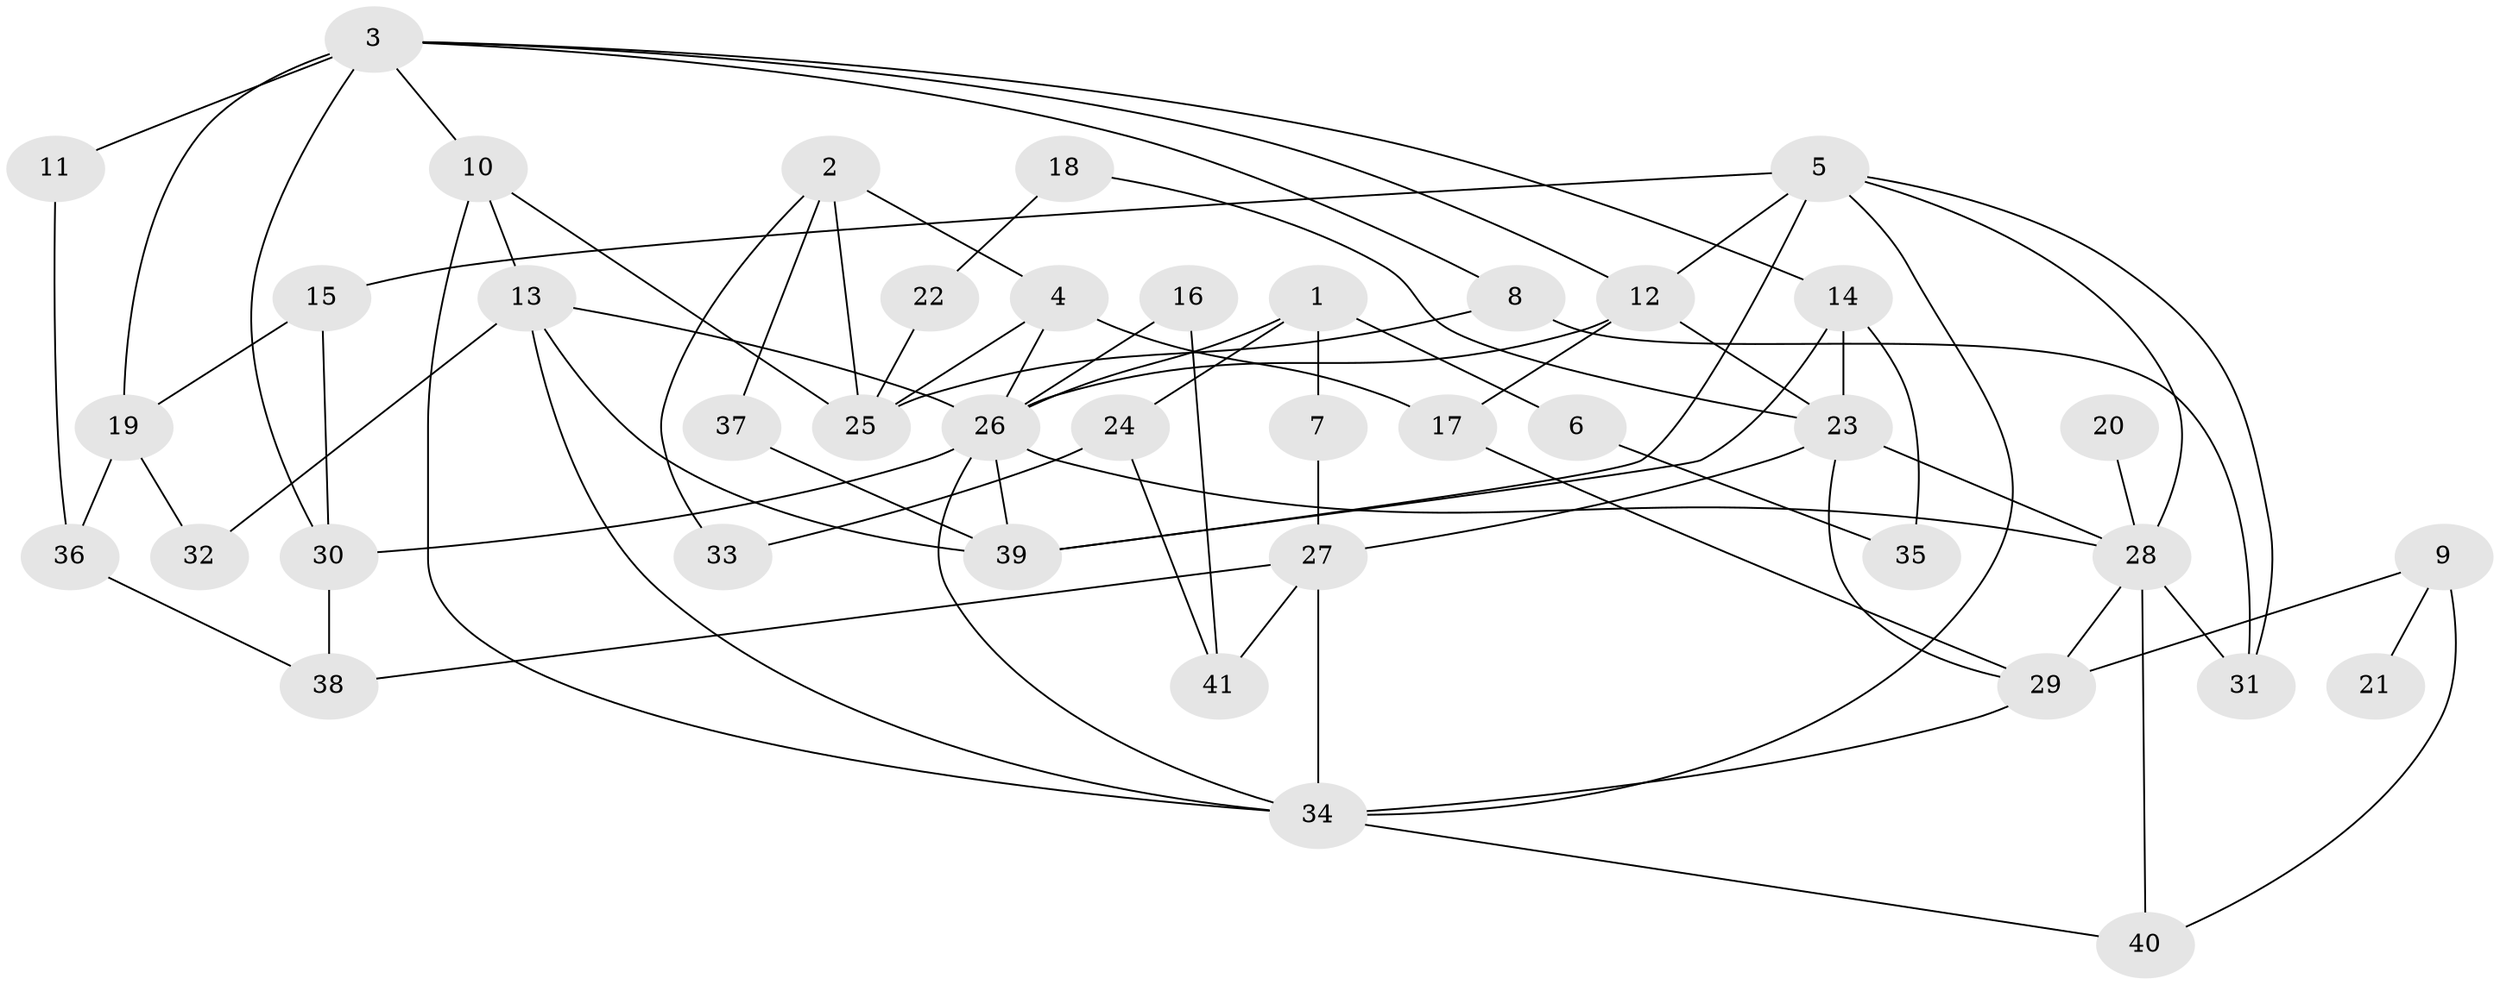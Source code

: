// original degree distribution, {5: 0.039603960396039604, 8: 0.009900990099009901, 4: 0.10891089108910891, 7: 0.04950495049504951, 6: 0.039603960396039604, 3: 0.22772277227722773, 2: 0.2871287128712871, 1: 0.2376237623762376}
// Generated by graph-tools (version 1.1) at 2025/36/03/04/25 23:36:04]
// undirected, 41 vertices, 76 edges
graph export_dot {
  node [color=gray90,style=filled];
  1;
  2;
  3;
  4;
  5;
  6;
  7;
  8;
  9;
  10;
  11;
  12;
  13;
  14;
  15;
  16;
  17;
  18;
  19;
  20;
  21;
  22;
  23;
  24;
  25;
  26;
  27;
  28;
  29;
  30;
  31;
  32;
  33;
  34;
  35;
  36;
  37;
  38;
  39;
  40;
  41;
  1 -- 6 [weight=1.0];
  1 -- 7 [weight=1.0];
  1 -- 24 [weight=1.0];
  1 -- 26 [weight=1.0];
  2 -- 4 [weight=2.0];
  2 -- 25 [weight=1.0];
  2 -- 33 [weight=1.0];
  2 -- 37 [weight=1.0];
  3 -- 8 [weight=1.0];
  3 -- 10 [weight=1.0];
  3 -- 11 [weight=2.0];
  3 -- 12 [weight=1.0];
  3 -- 14 [weight=1.0];
  3 -- 19 [weight=1.0];
  3 -- 30 [weight=1.0];
  4 -- 17 [weight=1.0];
  4 -- 25 [weight=1.0];
  4 -- 26 [weight=1.0];
  5 -- 12 [weight=1.0];
  5 -- 15 [weight=1.0];
  5 -- 28 [weight=1.0];
  5 -- 31 [weight=1.0];
  5 -- 34 [weight=1.0];
  5 -- 39 [weight=1.0];
  6 -- 35 [weight=1.0];
  7 -- 27 [weight=1.0];
  8 -- 25 [weight=1.0];
  8 -- 31 [weight=1.0];
  9 -- 21 [weight=1.0];
  9 -- 29 [weight=1.0];
  9 -- 40 [weight=1.0];
  10 -- 13 [weight=1.0];
  10 -- 25 [weight=1.0];
  10 -- 34 [weight=1.0];
  11 -- 36 [weight=1.0];
  12 -- 17 [weight=1.0];
  12 -- 23 [weight=1.0];
  12 -- 26 [weight=1.0];
  13 -- 26 [weight=1.0];
  13 -- 32 [weight=1.0];
  13 -- 34 [weight=1.0];
  13 -- 39 [weight=1.0];
  14 -- 23 [weight=1.0];
  14 -- 35 [weight=1.0];
  14 -- 39 [weight=1.0];
  15 -- 19 [weight=1.0];
  15 -- 30 [weight=1.0];
  16 -- 26 [weight=1.0];
  16 -- 41 [weight=1.0];
  17 -- 29 [weight=1.0];
  18 -- 22 [weight=1.0];
  18 -- 23 [weight=1.0];
  19 -- 32 [weight=1.0];
  19 -- 36 [weight=1.0];
  20 -- 28 [weight=1.0];
  22 -- 25 [weight=1.0];
  23 -- 27 [weight=1.0];
  23 -- 28 [weight=1.0];
  23 -- 29 [weight=1.0];
  24 -- 33 [weight=1.0];
  24 -- 41 [weight=1.0];
  26 -- 28 [weight=1.0];
  26 -- 30 [weight=2.0];
  26 -- 34 [weight=1.0];
  26 -- 39 [weight=2.0];
  27 -- 34 [weight=1.0];
  27 -- 38 [weight=1.0];
  27 -- 41 [weight=1.0];
  28 -- 29 [weight=1.0];
  28 -- 31 [weight=1.0];
  28 -- 40 [weight=2.0];
  29 -- 34 [weight=1.0];
  30 -- 38 [weight=1.0];
  34 -- 40 [weight=1.0];
  36 -- 38 [weight=1.0];
  37 -- 39 [weight=1.0];
}
